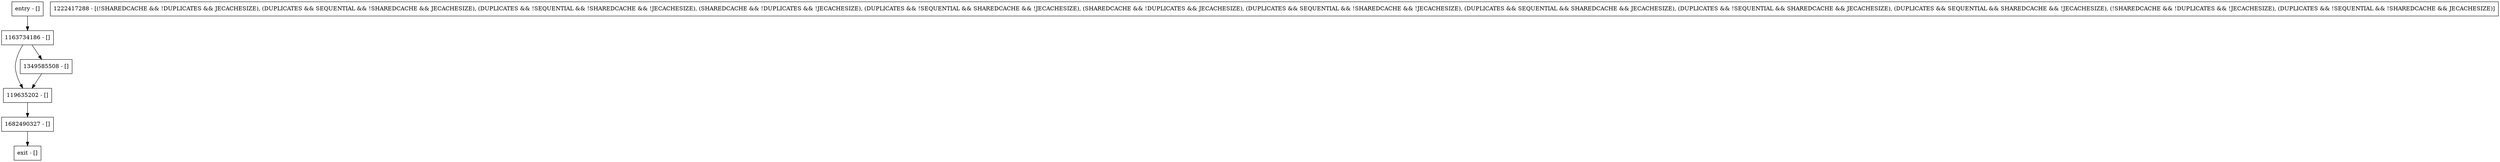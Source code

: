 digraph releaseExclusiveLock {
node [shape=record];
entry [label="entry - []"];
exit [label="exit - []"];
1682490327 [label="1682490327 - []"];
1163734186 [label="1163734186 - []"];
119635202 [label="119635202 - []"];
1349585508 [label="1349585508 - []"];
1222417288 [label="1222417288 - [(!SHAREDCACHE && !DUPLICATES && JECACHESIZE), (DUPLICATES && SEQUENTIAL && !SHAREDCACHE && JECACHESIZE), (DUPLICATES && !SEQUENTIAL && !SHAREDCACHE && !JECACHESIZE), (SHAREDCACHE && !DUPLICATES && !JECACHESIZE), (DUPLICATES && !SEQUENTIAL && SHAREDCACHE && !JECACHESIZE), (SHAREDCACHE && !DUPLICATES && JECACHESIZE), (DUPLICATES && SEQUENTIAL && !SHAREDCACHE && !JECACHESIZE), (DUPLICATES && SEQUENTIAL && SHAREDCACHE && JECACHESIZE), (DUPLICATES && !SEQUENTIAL && SHAREDCACHE && JECACHESIZE), (DUPLICATES && SEQUENTIAL && SHAREDCACHE && !JECACHESIZE), (!SHAREDCACHE && !DUPLICATES && !JECACHESIZE), (DUPLICATES && !SEQUENTIAL && !SHAREDCACHE && JECACHESIZE)]"];
entry;
exit;
entry -> 1163734186;
1682490327 -> exit;
1163734186 -> 119635202;
1163734186 -> 1349585508;
119635202 -> 1682490327;
1349585508 -> 119635202;
}
